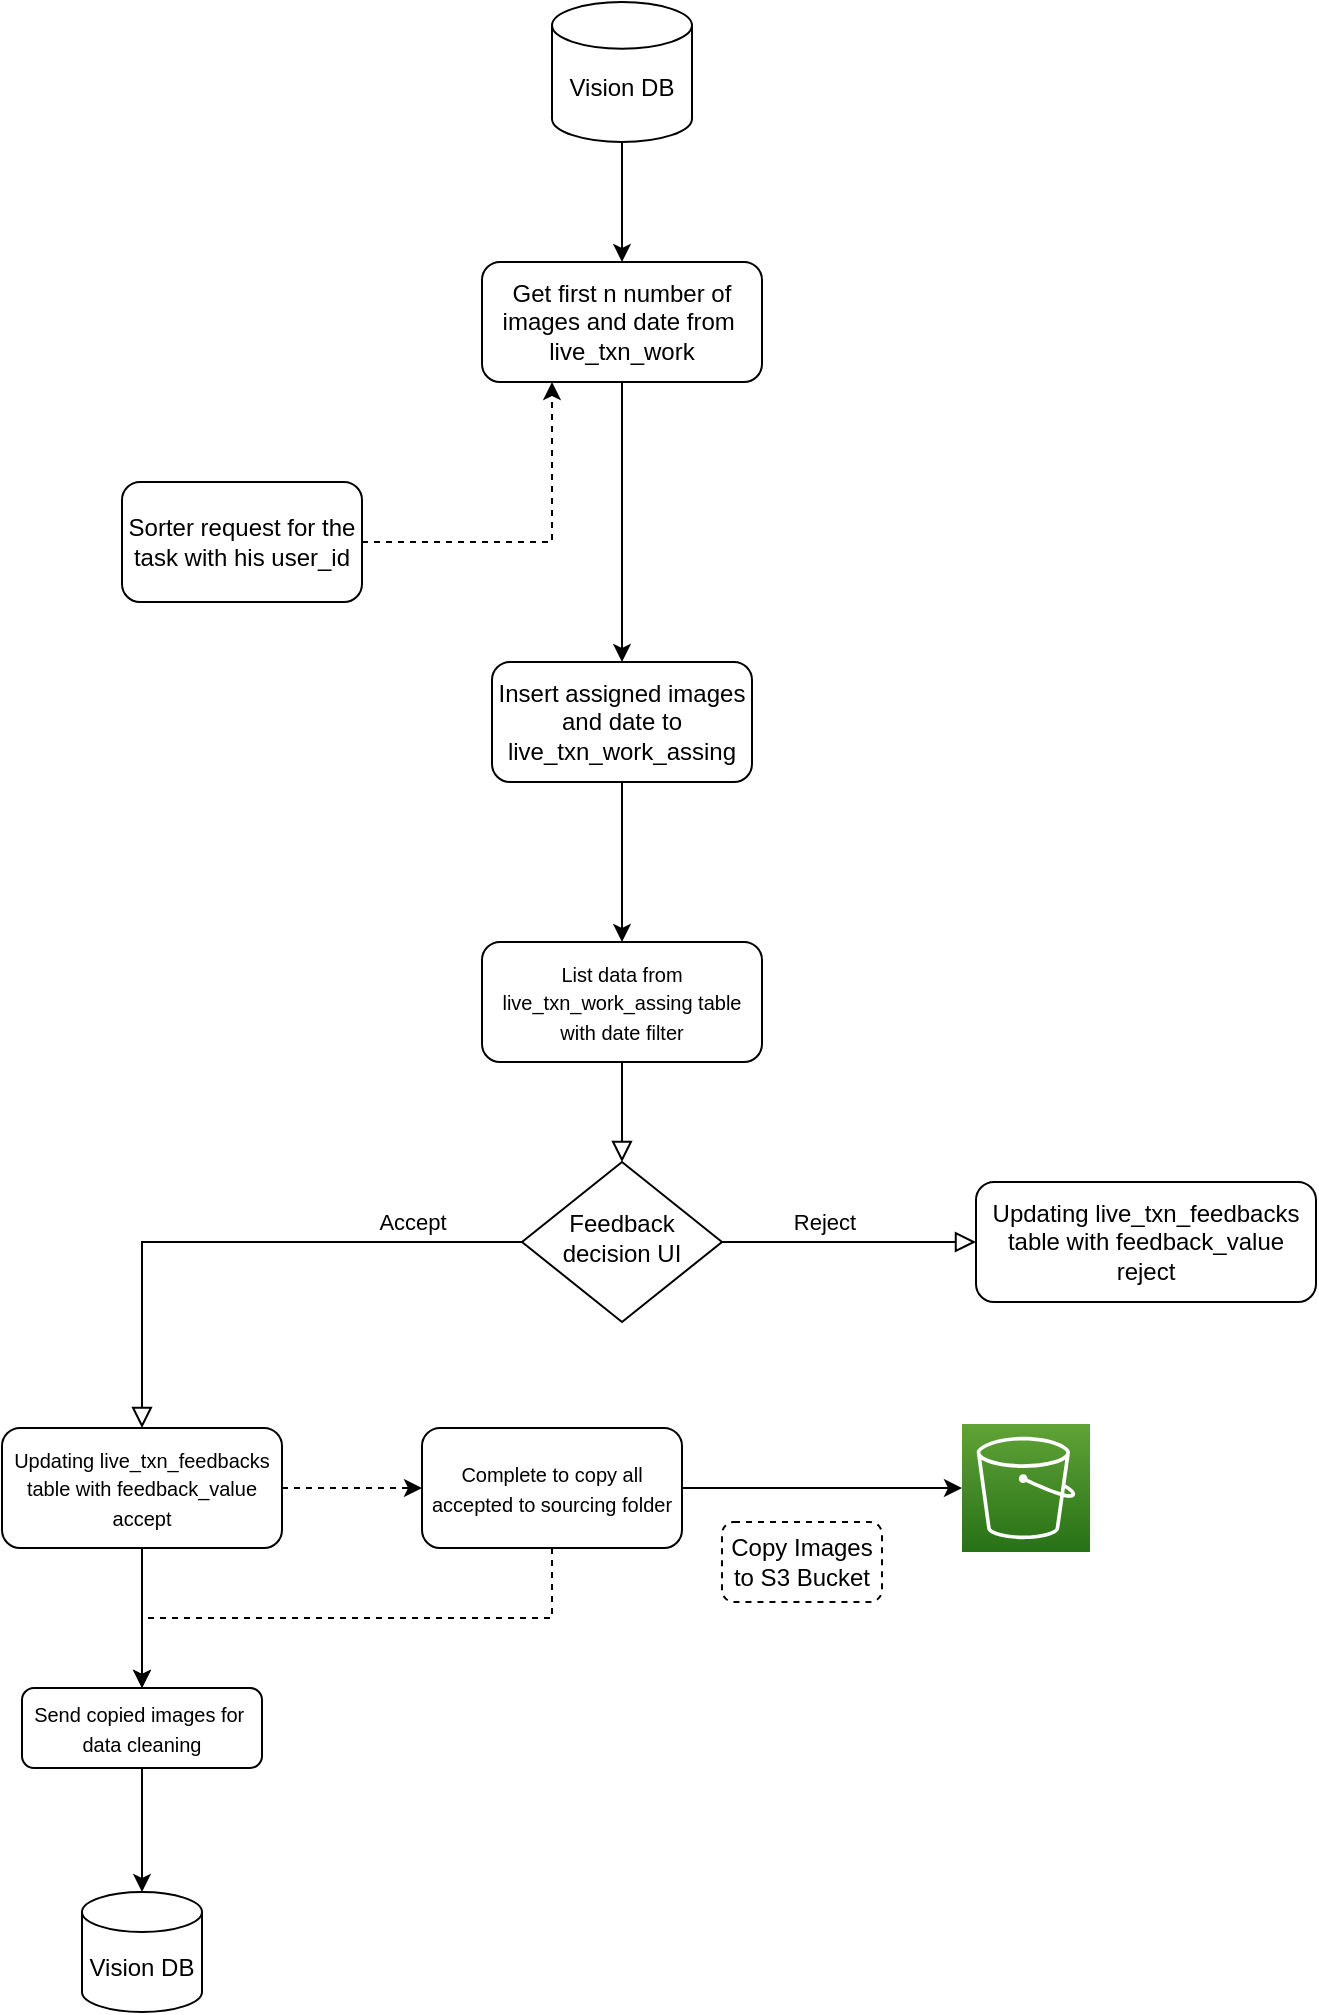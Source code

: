 <mxfile version="21.6.2" type="github">
  <diagram name="Page-1" id="oymeVbD86K6y3CQjtuVk">
    <mxGraphModel dx="1648" dy="1617" grid="1" gridSize="10" guides="1" tooltips="1" connect="1" arrows="1" fold="1" page="1" pageScale="1" pageWidth="827" pageHeight="1169" math="0" shadow="0">
      <root>
        <mxCell id="0" />
        <mxCell id="1" parent="0" />
        <mxCell id="TFMEDgf7NPYoONva51vZ-1" value="" style="rounded=0;html=1;jettySize=auto;orthogonalLoop=1;fontSize=11;endArrow=block;endFill=0;endSize=8;strokeWidth=1;shadow=0;labelBackgroundColor=none;edgeStyle=orthogonalEdgeStyle;" parent="1" source="TFMEDgf7NPYoONva51vZ-2" edge="1">
          <mxGeometry relative="1" as="geometry">
            <mxPoint x="-100" y="160" as="targetPoint" />
          </mxGeometry>
        </mxCell>
        <mxCell id="TFMEDgf7NPYoONva51vZ-2" value="&lt;font style=&quot;font-size: 10px;&quot;&gt;List data from&lt;br&gt;live_txn_work_assing&amp;nbsp;table with date filter&lt;/font&gt;" style="rounded=1;whiteSpace=wrap;html=1;fontSize=12;glass=0;strokeWidth=1;shadow=0;" parent="1" vertex="1">
          <mxGeometry x="-170" y="50" width="140" height="60" as="geometry" />
        </mxCell>
        <mxCell id="TFMEDgf7NPYoONva51vZ-3" value="Accept" style="rounded=0;html=1;jettySize=auto;orthogonalLoop=1;fontSize=11;endArrow=block;endFill=0;endSize=8;strokeWidth=1;shadow=0;labelBackgroundColor=none;edgeStyle=orthogonalEdgeStyle;exitX=0;exitY=0.5;exitDx=0;exitDy=0;" parent="1" source="TFMEDgf7NPYoONva51vZ-5" target="TFMEDgf7NPYoONva51vZ-6" edge="1">
          <mxGeometry x="-0.609" y="-10" relative="1" as="geometry">
            <mxPoint as="offset" />
            <Array as="points">
              <mxPoint x="-340" y="200" />
            </Array>
          </mxGeometry>
        </mxCell>
        <mxCell id="TFMEDgf7NPYoONva51vZ-4" value="Reject" style="edgeStyle=orthogonalEdgeStyle;rounded=0;html=1;jettySize=auto;orthogonalLoop=1;fontSize=11;endArrow=block;endFill=0;endSize=8;strokeWidth=1;shadow=0;labelBackgroundColor=none;" parent="1" source="TFMEDgf7NPYoONva51vZ-5" target="TFMEDgf7NPYoONva51vZ-7" edge="1">
          <mxGeometry x="-0.2" y="10" relative="1" as="geometry">
            <mxPoint as="offset" />
          </mxGeometry>
        </mxCell>
        <mxCell id="TFMEDgf7NPYoONva51vZ-5" value="Feedback&lt;br&gt;decision UI" style="rhombus;whiteSpace=wrap;html=1;shadow=0;fontFamily=Helvetica;fontSize=12;align=center;strokeWidth=1;spacing=6;spacingTop=-4;" parent="1" vertex="1">
          <mxGeometry x="-150" y="160" width="100" height="80" as="geometry" />
        </mxCell>
        <mxCell id="_ba3FvHHlMeArX_780Xx-3" style="edgeStyle=orthogonalEdgeStyle;rounded=0;orthogonalLoop=1;jettySize=auto;html=1;exitX=1;exitY=0.5;exitDx=0;exitDy=0;entryX=0;entryY=0.5;entryDx=0;entryDy=0;dashed=1;" edge="1" parent="1" source="TFMEDgf7NPYoONva51vZ-6" target="TFMEDgf7NPYoONva51vZ-10">
          <mxGeometry relative="1" as="geometry" />
        </mxCell>
        <mxCell id="_ba3FvHHlMeArX_780Xx-5" style="edgeStyle=orthogonalEdgeStyle;rounded=0;orthogonalLoop=1;jettySize=auto;html=1;exitX=0.5;exitY=1;exitDx=0;exitDy=0;entryX=0.5;entryY=0;entryDx=0;entryDy=0;" edge="1" parent="1" source="TFMEDgf7NPYoONva51vZ-6" target="TFMEDgf7NPYoONva51vZ-13">
          <mxGeometry relative="1" as="geometry">
            <mxPoint x="-310" y="390" as="targetPoint" />
          </mxGeometry>
        </mxCell>
        <mxCell id="TFMEDgf7NPYoONva51vZ-6" value="&lt;font style=&quot;font-size: 10px;&quot;&gt;Updating live_txn_feedbacks table with feedback_value accept&lt;/font&gt;" style="rounded=1;whiteSpace=wrap;html=1;fontSize=12;glass=0;strokeWidth=1;shadow=0;" parent="1" vertex="1">
          <mxGeometry x="-410" y="293" width="140" height="60" as="geometry" />
        </mxCell>
        <mxCell id="TFMEDgf7NPYoONva51vZ-7" value="Updating live_txn_feedbacks table with feedback_value reject" style="rounded=1;whiteSpace=wrap;html=1;fontSize=12;glass=0;strokeWidth=1;shadow=0;" parent="1" vertex="1">
          <mxGeometry x="77" y="170" width="170" height="60" as="geometry" />
        </mxCell>
        <mxCell id="_ba3FvHHlMeArX_780Xx-7" style="edgeStyle=orthogonalEdgeStyle;rounded=0;orthogonalLoop=1;jettySize=auto;html=1;exitX=0.5;exitY=1;exitDx=0;exitDy=0;entryX=0.5;entryY=0;entryDx=0;entryDy=0;dashed=1;" edge="1" parent="1" source="TFMEDgf7NPYoONva51vZ-10" target="TFMEDgf7NPYoONva51vZ-13">
          <mxGeometry relative="1" as="geometry" />
        </mxCell>
        <mxCell id="_ba3FvHHlMeArX_780Xx-9" style="edgeStyle=orthogonalEdgeStyle;rounded=0;orthogonalLoop=1;jettySize=auto;html=1;exitX=1;exitY=0.5;exitDx=0;exitDy=0;" edge="1" parent="1" source="TFMEDgf7NPYoONva51vZ-10" target="TFMEDgf7NPYoONva51vZ-15">
          <mxGeometry relative="1" as="geometry" />
        </mxCell>
        <mxCell id="TFMEDgf7NPYoONva51vZ-10" value="&lt;font style=&quot;font-size: 10px;&quot;&gt;Complete to copy all accepted to sourcing folder&lt;br&gt;&lt;/font&gt;" style="rounded=1;whiteSpace=wrap;html=1;fontSize=12;glass=0;strokeWidth=1;shadow=0;" parent="1" vertex="1">
          <mxGeometry x="-200" y="293" width="130" height="60" as="geometry" />
        </mxCell>
        <mxCell id="TFMEDgf7NPYoONva51vZ-12" value="" style="edgeStyle=orthogonalEdgeStyle;rounded=0;orthogonalLoop=1;jettySize=auto;html=1;" parent="1" source="TFMEDgf7NPYoONva51vZ-13" target="TFMEDgf7NPYoONva51vZ-18" edge="1">
          <mxGeometry relative="1" as="geometry" />
        </mxCell>
        <mxCell id="TFMEDgf7NPYoONva51vZ-13" value="&lt;font style=&quot;font-size: 10px;&quot;&gt;Send copied images for&amp;nbsp;&lt;br&gt;data cleaning&lt;br&gt;&lt;/font&gt;" style="rounded=1;whiteSpace=wrap;html=1;fontSize=12;glass=0;strokeWidth=1;shadow=0;" parent="1" vertex="1">
          <mxGeometry x="-400" y="423" width="120" height="40" as="geometry" />
        </mxCell>
        <mxCell id="TFMEDgf7NPYoONva51vZ-15" value="" style="sketch=0;points=[[0,0,0],[0.25,0,0],[0.5,0,0],[0.75,0,0],[1,0,0],[0,1,0],[0.25,1,0],[0.5,1,0],[0.75,1,0],[1,1,0],[0,0.25,0],[0,0.5,0],[0,0.75,0],[1,0.25,0],[1,0.5,0],[1,0.75,0]];outlineConnect=0;fontColor=#232F3E;gradientColor=#60A337;gradientDirection=north;fillColor=#277116;strokeColor=#ffffff;dashed=0;verticalLabelPosition=bottom;verticalAlign=top;align=center;html=1;fontSize=12;fontStyle=0;aspect=fixed;shape=mxgraph.aws4.resourceIcon;resIcon=mxgraph.aws4.s3;direction=east;" parent="1" vertex="1">
          <mxGeometry x="70" y="291" width="64" height="64" as="geometry" />
        </mxCell>
        <mxCell id="TFMEDgf7NPYoONva51vZ-17" value="Copy Images to S3 Bucket" style="whiteSpace=wrap;html=1;dashed=1;rounded=1;" parent="1" vertex="1">
          <mxGeometry x="-50" y="340" width="80" height="40" as="geometry" />
        </mxCell>
        <mxCell id="TFMEDgf7NPYoONva51vZ-18" value="&lt;br&gt;Vision DB" style="strokeWidth=1;html=1;shape=mxgraph.flowchart.database;whiteSpace=wrap;" parent="1" vertex="1">
          <mxGeometry x="-370" y="525" width="60" height="60" as="geometry" />
        </mxCell>
        <mxCell id="TFMEDgf7NPYoONva51vZ-24" style="edgeStyle=orthogonalEdgeStyle;rounded=0;orthogonalLoop=1;jettySize=auto;html=1;exitX=0.5;exitY=1;exitDx=0;exitDy=0;entryX=0.5;entryY=0;entryDx=0;entryDy=0;" parent="1" source="TFMEDgf7NPYoONva51vZ-21" target="TFMEDgf7NPYoONva51vZ-25" edge="1">
          <mxGeometry relative="1" as="geometry">
            <mxPoint x="-100" y="-170" as="targetPoint" />
          </mxGeometry>
        </mxCell>
        <mxCell id="TFMEDgf7NPYoONva51vZ-21" value="Get first n number of images and date from&amp;nbsp; live_txn_work" style="rounded=1;whiteSpace=wrap;html=1;" parent="1" vertex="1">
          <mxGeometry x="-170" y="-290" width="140" height="60" as="geometry" />
        </mxCell>
        <mxCell id="TFMEDgf7NPYoONva51vZ-23" value="" style="edgeStyle=orthogonalEdgeStyle;rounded=0;orthogonalLoop=1;jettySize=auto;html=1;" parent="1" source="TFMEDgf7NPYoONva51vZ-22" target="TFMEDgf7NPYoONva51vZ-21" edge="1">
          <mxGeometry relative="1" as="geometry" />
        </mxCell>
        <mxCell id="TFMEDgf7NPYoONva51vZ-22" value="&lt;br&gt;Vision DB" style="strokeWidth=1;html=1;shape=mxgraph.flowchart.database;whiteSpace=wrap;" parent="1" vertex="1">
          <mxGeometry x="-135" y="-420" width="70" height="70" as="geometry" />
        </mxCell>
        <mxCell id="TFMEDgf7NPYoONva51vZ-28" style="edgeStyle=orthogonalEdgeStyle;rounded=0;orthogonalLoop=1;jettySize=auto;html=1;exitX=0.5;exitY=1;exitDx=0;exitDy=0;entryX=0.5;entryY=0;entryDx=0;entryDy=0;" parent="1" source="TFMEDgf7NPYoONva51vZ-25" target="TFMEDgf7NPYoONva51vZ-2" edge="1">
          <mxGeometry relative="1" as="geometry">
            <mxPoint x="-100" y="40" as="targetPoint" />
          </mxGeometry>
        </mxCell>
        <mxCell id="TFMEDgf7NPYoONva51vZ-25" value="Insert assigned images and date to live_txn_work_assing" style="rounded=1;whiteSpace=wrap;html=1;" parent="1" vertex="1">
          <mxGeometry x="-165" y="-90" width="130" height="60" as="geometry" />
        </mxCell>
        <mxCell id="TFMEDgf7NPYoONva51vZ-27" style="edgeStyle=orthogonalEdgeStyle;rounded=0;orthogonalLoop=1;jettySize=auto;html=1;entryX=0.25;entryY=1;entryDx=0;entryDy=0;dashed=1;" parent="1" source="TFMEDgf7NPYoONva51vZ-26" target="TFMEDgf7NPYoONva51vZ-21" edge="1">
          <mxGeometry relative="1" as="geometry">
            <mxPoint x="-100" y="-230" as="targetPoint" />
          </mxGeometry>
        </mxCell>
        <mxCell id="TFMEDgf7NPYoONva51vZ-26" value="Sorter request for the task with his user_id" style="rounded=1;whiteSpace=wrap;html=1;" parent="1" vertex="1">
          <mxGeometry x="-350" y="-180" width="120" height="60" as="geometry" />
        </mxCell>
      </root>
    </mxGraphModel>
  </diagram>
</mxfile>
